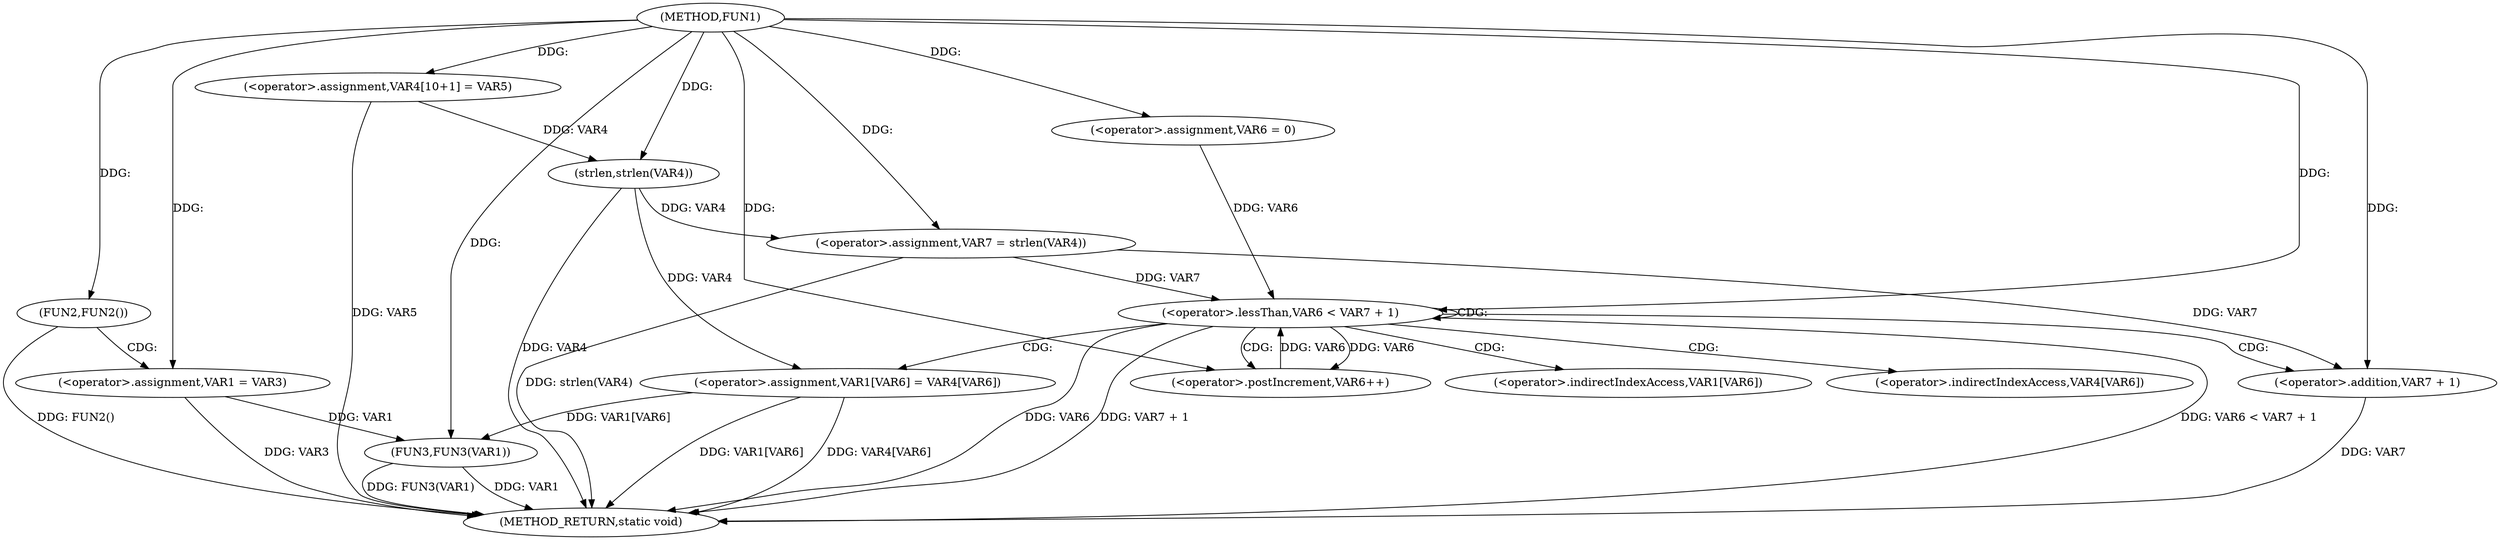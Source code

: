 digraph FUN1 {  
"1000100" [label = "(METHOD,FUN1)" ]
"1000143" [label = "(METHOD_RETURN,static void)" ]
"1000106" [label = "(FUN2,FUN2())" ]
"1000108" [label = "(<operator>.assignment,VAR1 = VAR3)" ]
"1000113" [label = "(<operator>.assignment,VAR4[10+1] = VAR5)" ]
"1000118" [label = "(<operator>.assignment,VAR7 = strlen(VAR4))" ]
"1000120" [label = "(strlen,strlen(VAR4))" ]
"1000123" [label = "(<operator>.assignment,VAR6 = 0)" ]
"1000126" [label = "(<operator>.lessThan,VAR6 < VAR7 + 1)" ]
"1000128" [label = "(<operator>.addition,VAR7 + 1)" ]
"1000131" [label = "(<operator>.postIncrement,VAR6++)" ]
"1000134" [label = "(<operator>.assignment,VAR1[VAR6] = VAR4[VAR6])" ]
"1000141" [label = "(FUN3,FUN3(VAR1))" ]
"1000135" [label = "(<operator>.indirectIndexAccess,VAR1[VAR6])" ]
"1000138" [label = "(<operator>.indirectIndexAccess,VAR4[VAR6])" ]
  "1000126" -> "1000143"  [ label = "DDG: VAR6 < VAR7 + 1"] 
  "1000141" -> "1000143"  [ label = "DDG: VAR1"] 
  "1000126" -> "1000143"  [ label = "DDG: VAR6"] 
  "1000106" -> "1000143"  [ label = "DDG: FUN2()"] 
  "1000141" -> "1000143"  [ label = "DDG: FUN3(VAR1)"] 
  "1000128" -> "1000143"  [ label = "DDG: VAR7"] 
  "1000113" -> "1000143"  [ label = "DDG: VAR5"] 
  "1000120" -> "1000143"  [ label = "DDG: VAR4"] 
  "1000134" -> "1000143"  [ label = "DDG: VAR1[VAR6]"] 
  "1000108" -> "1000143"  [ label = "DDG: VAR3"] 
  "1000118" -> "1000143"  [ label = "DDG: strlen(VAR4)"] 
  "1000126" -> "1000143"  [ label = "DDG: VAR7 + 1"] 
  "1000134" -> "1000143"  [ label = "DDG: VAR4[VAR6]"] 
  "1000100" -> "1000106"  [ label = "DDG: "] 
  "1000100" -> "1000108"  [ label = "DDG: "] 
  "1000100" -> "1000113"  [ label = "DDG: "] 
  "1000120" -> "1000118"  [ label = "DDG: VAR4"] 
  "1000100" -> "1000118"  [ label = "DDG: "] 
  "1000113" -> "1000120"  [ label = "DDG: VAR4"] 
  "1000100" -> "1000120"  [ label = "DDG: "] 
  "1000100" -> "1000123"  [ label = "DDG: "] 
  "1000131" -> "1000126"  [ label = "DDG: VAR6"] 
  "1000123" -> "1000126"  [ label = "DDG: VAR6"] 
  "1000100" -> "1000126"  [ label = "DDG: "] 
  "1000118" -> "1000126"  [ label = "DDG: VAR7"] 
  "1000118" -> "1000128"  [ label = "DDG: VAR7"] 
  "1000100" -> "1000128"  [ label = "DDG: "] 
  "1000126" -> "1000131"  [ label = "DDG: VAR6"] 
  "1000100" -> "1000131"  [ label = "DDG: "] 
  "1000120" -> "1000134"  [ label = "DDG: VAR4"] 
  "1000134" -> "1000141"  [ label = "DDG: VAR1[VAR6]"] 
  "1000108" -> "1000141"  [ label = "DDG: VAR1"] 
  "1000100" -> "1000141"  [ label = "DDG: "] 
  "1000106" -> "1000108"  [ label = "CDG: "] 
  "1000126" -> "1000128"  [ label = "CDG: "] 
  "1000126" -> "1000131"  [ label = "CDG: "] 
  "1000126" -> "1000135"  [ label = "CDG: "] 
  "1000126" -> "1000138"  [ label = "CDG: "] 
  "1000126" -> "1000134"  [ label = "CDG: "] 
  "1000126" -> "1000126"  [ label = "CDG: "] 
}
